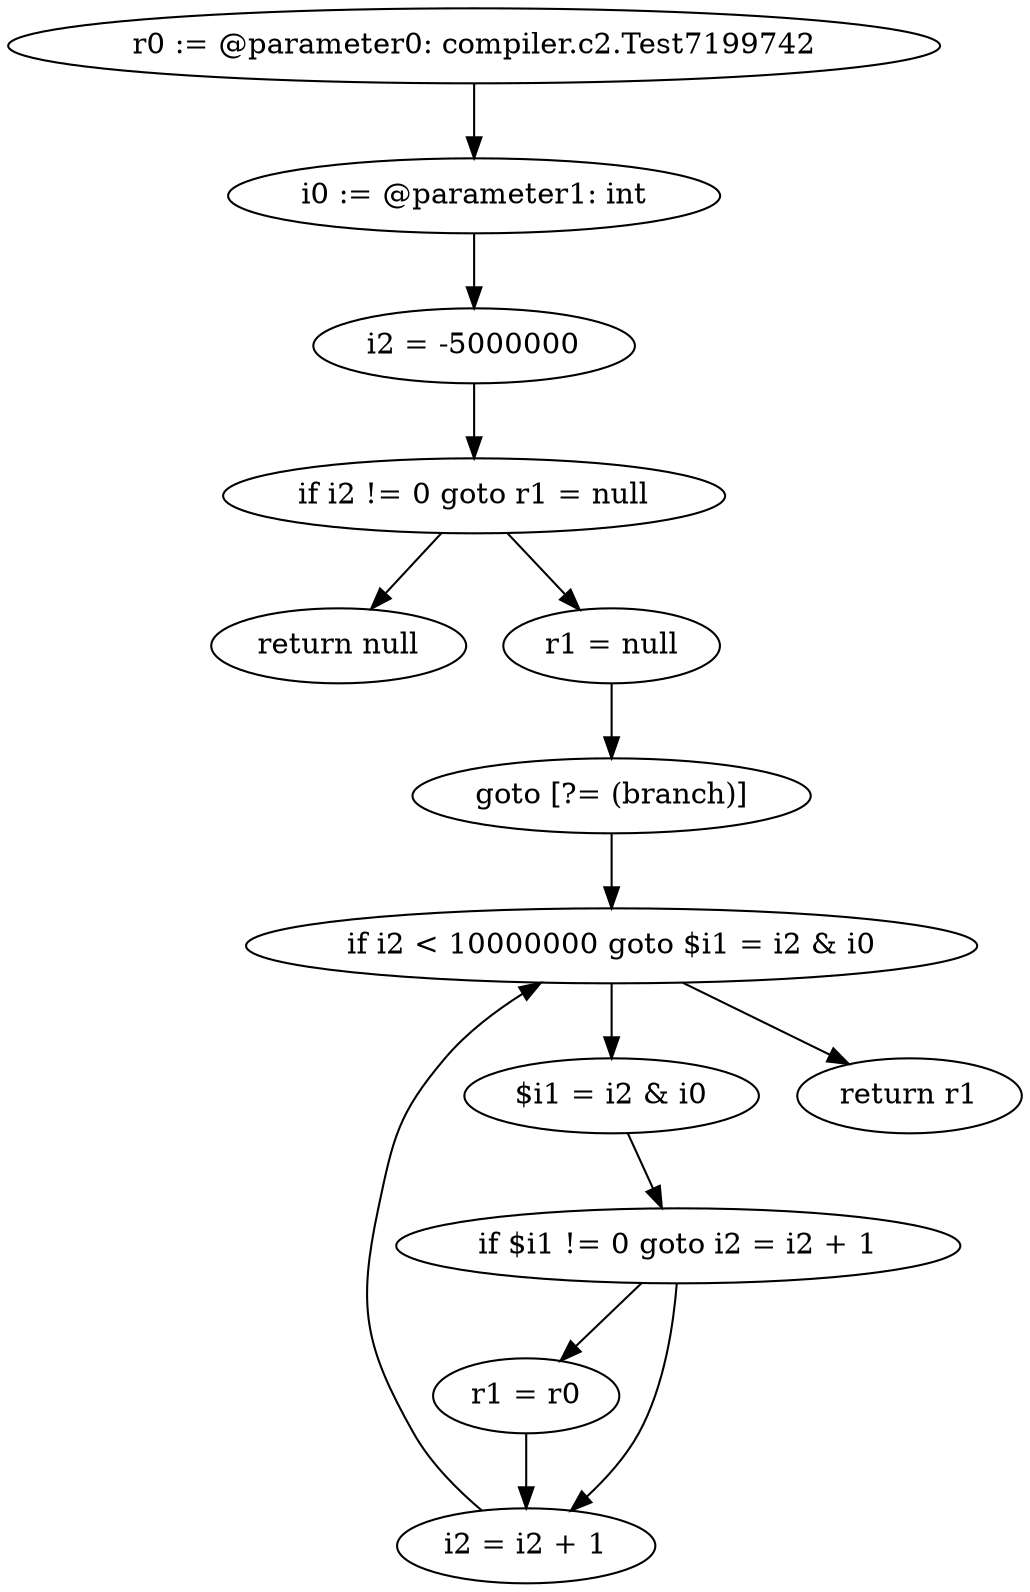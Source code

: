digraph "unitGraph" {
    "r0 := @parameter0: compiler.c2.Test7199742"
    "i0 := @parameter1: int"
    "i2 = -5000000"
    "if i2 != 0 goto r1 = null"
    "return null"
    "r1 = null"
    "goto [?= (branch)]"
    "$i1 = i2 & i0"
    "if $i1 != 0 goto i2 = i2 + 1"
    "r1 = r0"
    "i2 = i2 + 1"
    "if i2 < 10000000 goto $i1 = i2 & i0"
    "return r1"
    "r0 := @parameter0: compiler.c2.Test7199742"->"i0 := @parameter1: int";
    "i0 := @parameter1: int"->"i2 = -5000000";
    "i2 = -5000000"->"if i2 != 0 goto r1 = null";
    "if i2 != 0 goto r1 = null"->"return null";
    "if i2 != 0 goto r1 = null"->"r1 = null";
    "r1 = null"->"goto [?= (branch)]";
    "goto [?= (branch)]"->"if i2 < 10000000 goto $i1 = i2 & i0";
    "$i1 = i2 & i0"->"if $i1 != 0 goto i2 = i2 + 1";
    "if $i1 != 0 goto i2 = i2 + 1"->"r1 = r0";
    "if $i1 != 0 goto i2 = i2 + 1"->"i2 = i2 + 1";
    "r1 = r0"->"i2 = i2 + 1";
    "i2 = i2 + 1"->"if i2 < 10000000 goto $i1 = i2 & i0";
    "if i2 < 10000000 goto $i1 = i2 & i0"->"return r1";
    "if i2 < 10000000 goto $i1 = i2 & i0"->"$i1 = i2 & i0";
}
